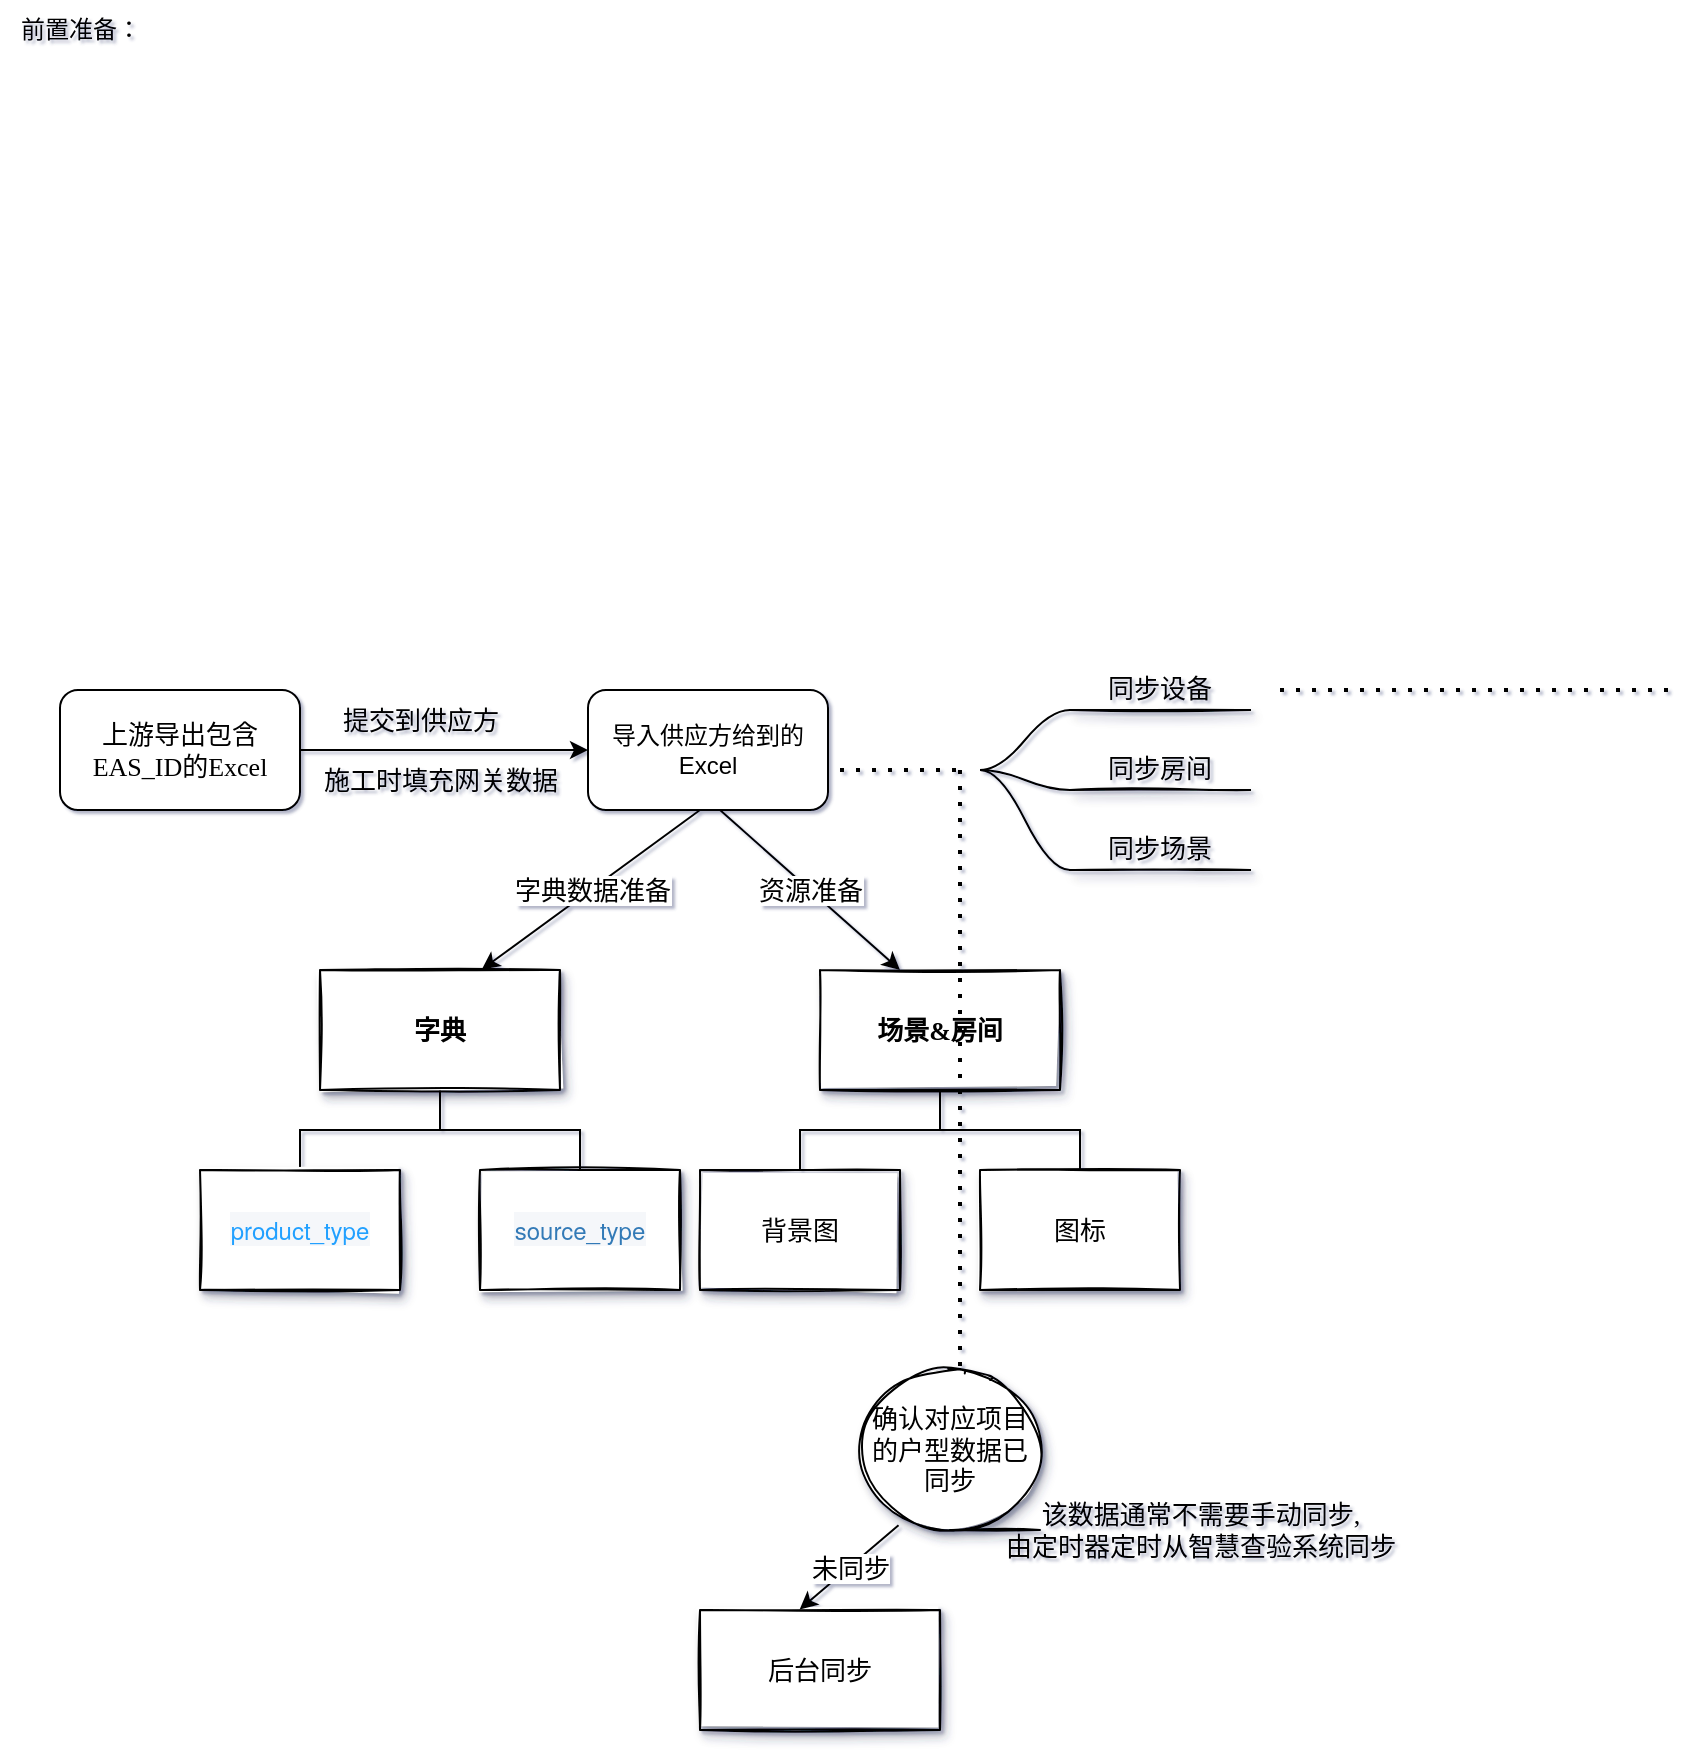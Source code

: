 <mxfile version="20.4.0" type="github">
  <diagram id="gWpfDHFNE3KKYQMcA2ZL" name="第 1 页">
    <mxGraphModel dx="1366" dy="816" grid="1" gridSize="10" guides="1" tooltips="1" connect="1" arrows="1" fold="1" page="1" pageScale="1" pageWidth="827" pageHeight="1169" math="0" shadow="1">
      <root>
        <mxCell id="0" />
        <mxCell id="1" parent="0" />
        <mxCell id="KSl4At89BIPdw04Hjlh8-5" value="导入供应方给到的Excel" style="rounded=1;whiteSpace=wrap;html=1;" vertex="1" parent="1">
          <mxGeometry x="334" y="360" width="120" height="60" as="geometry" />
        </mxCell>
        <mxCell id="KSl4At89BIPdw04Hjlh8-6" value="前置准备：" style="text;html=1;align=center;verticalAlign=middle;resizable=0;points=[];autosize=1;strokeColor=none;fillColor=none;strokeWidth=18;" vertex="1" parent="1">
          <mxGeometry x="40" y="15" width="80" height="30" as="geometry" />
        </mxCell>
        <mxCell id="KSl4At89BIPdw04Hjlh8-8" style="edgeStyle=orthogonalEdgeStyle;rounded=0;orthogonalLoop=1;jettySize=auto;html=1;exitX=1;exitY=0.5;exitDx=0;exitDy=0;entryX=0;entryY=0.5;entryDx=0;entryDy=0;fontFamily=Verdana;fontSize=13;" edge="1" parent="1" source="KSl4At89BIPdw04Hjlh8-7" target="KSl4At89BIPdw04Hjlh8-5">
          <mxGeometry relative="1" as="geometry" />
        </mxCell>
        <mxCell id="KSl4At89BIPdw04Hjlh8-7" value="上游导出包含EAS_ID的Excel" style="rounded=1;whiteSpace=wrap;html=1;strokeWidth=1;fontFamily=Verdana;fontSize=13;strokeColor=default;" vertex="1" parent="1">
          <mxGeometry x="70" y="360" width="120" height="60" as="geometry" />
        </mxCell>
        <mxCell id="KSl4At89BIPdw04Hjlh8-9" value="提交到供应方" style="text;html=1;align=center;verticalAlign=middle;resizable=0;points=[];autosize=1;strokeColor=none;fillColor=none;fontSize=13;fontFamily=Verdana;" vertex="1" parent="1">
          <mxGeometry x="200" y="360" width="100" height="30" as="geometry" />
        </mxCell>
        <mxCell id="KSl4At89BIPdw04Hjlh8-12" value="施工时填充网关数据" style="text;html=1;align=center;verticalAlign=middle;resizable=0;points=[];autosize=1;strokeColor=none;fillColor=none;fontSize=13;fontFamily=Verdana;" vertex="1" parent="1">
          <mxGeometry x="190" y="390" width="140" height="30" as="geometry" />
        </mxCell>
        <mxCell id="KSl4At89BIPdw04Hjlh8-18" value="同步设备" style="whiteSpace=wrap;html=1;shape=partialRectangle;top=0;left=0;bottom=1;right=0;points=[[0,1],[1,1]];fillColor=none;align=center;verticalAlign=bottom;routingCenterY=0.5;snapToPoint=1;recursiveResize=0;autosize=1;treeFolding=1;treeMoving=1;newEdgeStyle={&quot;edgeStyle&quot;:&quot;entityRelationEdgeStyle&quot;,&quot;startArrow&quot;:&quot;none&quot;,&quot;endArrow&quot;:&quot;none&quot;,&quot;segment&quot;:10,&quot;curved&quot;:1};strokeColor=default;strokeWidth=1;fontFamily=Verdana;fontSize=13;shadow=1;sketch=1;" vertex="1" parent="1">
          <mxGeometry x="575" y="340" width="90" height="30" as="geometry" />
        </mxCell>
        <mxCell id="KSl4At89BIPdw04Hjlh8-19" value="" style="edgeStyle=entityRelationEdgeStyle;startArrow=none;endArrow=none;segment=10;curved=1;rounded=0;fontFamily=Verdana;fontSize=13;" edge="1" parent="1" target="KSl4At89BIPdw04Hjlh8-18">
          <mxGeometry relative="1" as="geometry">
            <mxPoint x="530" y="400" as="sourcePoint" />
          </mxGeometry>
        </mxCell>
        <mxCell id="KSl4At89BIPdw04Hjlh8-20" value="同步房间" style="whiteSpace=wrap;html=1;shape=partialRectangle;top=0;left=0;bottom=1;right=0;points=[[0,1],[1,1]];fillColor=none;align=center;verticalAlign=bottom;routingCenterY=0.5;snapToPoint=1;recursiveResize=0;autosize=1;treeFolding=1;treeMoving=1;newEdgeStyle={&quot;edgeStyle&quot;:&quot;entityRelationEdgeStyle&quot;,&quot;startArrow&quot;:&quot;none&quot;,&quot;endArrow&quot;:&quot;none&quot;,&quot;segment&quot;:10,&quot;curved&quot;:1};strokeColor=default;strokeWidth=1;fontFamily=Verdana;fontSize=13;shadow=1;sketch=1;" vertex="1" parent="1">
          <mxGeometry x="575" y="380" width="90" height="30" as="geometry" />
        </mxCell>
        <mxCell id="KSl4At89BIPdw04Hjlh8-21" value="" style="edgeStyle=entityRelationEdgeStyle;startArrow=none;endArrow=none;segment=10;curved=1;rounded=0;fontFamily=Verdana;fontSize=13;" edge="1" parent="1" target="KSl4At89BIPdw04Hjlh8-20">
          <mxGeometry relative="1" as="geometry">
            <mxPoint x="530" y="400" as="sourcePoint" />
          </mxGeometry>
        </mxCell>
        <mxCell id="KSl4At89BIPdw04Hjlh8-22" value="同步场景" style="whiteSpace=wrap;html=1;shape=partialRectangle;top=0;left=0;bottom=1;right=0;points=[[0,1],[1,1]];fillColor=none;align=center;verticalAlign=bottom;routingCenterY=0.5;snapToPoint=1;recursiveResize=0;autosize=1;treeFolding=1;treeMoving=1;newEdgeStyle={&quot;edgeStyle&quot;:&quot;entityRelationEdgeStyle&quot;,&quot;startArrow&quot;:&quot;none&quot;,&quot;endArrow&quot;:&quot;none&quot;,&quot;segment&quot;:10,&quot;curved&quot;:1};strokeColor=default;strokeWidth=1;fontFamily=Verdana;fontSize=13;shadow=1;sketch=1;" vertex="1" parent="1">
          <mxGeometry x="575" y="420" width="90" height="30" as="geometry" />
        </mxCell>
        <mxCell id="KSl4At89BIPdw04Hjlh8-23" value="" style="edgeStyle=entityRelationEdgeStyle;startArrow=none;endArrow=none;segment=10;curved=1;rounded=0;fontFamily=Verdana;fontSize=13;" edge="1" parent="1" target="KSl4At89BIPdw04Hjlh8-22">
          <mxGeometry relative="1" as="geometry">
            <mxPoint x="530" y="400" as="sourcePoint" />
          </mxGeometry>
        </mxCell>
        <mxCell id="KSl4At89BIPdw04Hjlh8-28" value="" style="edgeStyle=elbowEdgeStyle;elbow=vertical;startArrow=none;endArrow=none;rounded=0;fontFamily=Verdana;fontSize=13;" edge="1" parent="1" source="KSl4At89BIPdw04Hjlh8-30" target="KSl4At89BIPdw04Hjlh8-31">
          <mxGeometry relative="1" as="geometry" />
        </mxCell>
        <mxCell id="KSl4At89BIPdw04Hjlh8-29" value="" style="edgeStyle=elbowEdgeStyle;elbow=vertical;startArrow=none;endArrow=none;rounded=0;fontFamily=Verdana;fontSize=13;" edge="1" parent="1" source="KSl4At89BIPdw04Hjlh8-30" target="KSl4At89BIPdw04Hjlh8-32">
          <mxGeometry relative="1" as="geometry" />
        </mxCell>
        <UserObject label="&lt;span style=&quot;font-weight: 700;&quot;&gt;字典&lt;/span&gt;" treeRoot="1" id="KSl4At89BIPdw04Hjlh8-30">
          <mxCell style="whiteSpace=wrap;html=1;align=center;treeFolding=1;treeMoving=1;newEdgeStyle={&quot;edgeStyle&quot;:&quot;elbowEdgeStyle&quot;,&quot;startArrow&quot;:&quot;none&quot;,&quot;endArrow&quot;:&quot;none&quot;};shadow=1;sketch=1;strokeColor=default;strokeWidth=1;fontFamily=Verdana;fontSize=13;" vertex="1" parent="1">
            <mxGeometry x="200" y="500" width="120" height="60" as="geometry" />
          </mxCell>
        </UserObject>
        <mxCell id="KSl4At89BIPdw04Hjlh8-31" value="&lt;a style=&quot;box-sizing: inherit; background-color: rgb(245, 247, 250); cursor: pointer; color: rgb(32, 160, 255); text-decoration-line: none; font-family: &amp;quot;Helvetica Neue&amp;quot;, Helvetica, &amp;quot;PingFang SC&amp;quot;, &amp;quot;Hiragino Sans GB&amp;quot;, &amp;quot;Microsoft YaHei&amp;quot;, Arial, sans-serif; font-size: 12px;&quot; class=&quot;link-type&quot; href=&quot;http://10.220.88.97:8081/#/dict/type/data/60&quot;&gt;&lt;span style=&quot;box-sizing: inherit;&quot;&gt;product_type&lt;/span&gt;&lt;/a&gt;" style="whiteSpace=wrap;html=1;align=center;verticalAlign=middle;treeFolding=1;treeMoving=1;newEdgeStyle={&quot;edgeStyle&quot;:&quot;elbowEdgeStyle&quot;,&quot;startArrow&quot;:&quot;none&quot;,&quot;endArrow&quot;:&quot;none&quot;};shadow=1;sketch=1;strokeColor=default;strokeWidth=1;fontFamily=Verdana;fontSize=13;" vertex="1" parent="1">
          <mxGeometry x="140" y="600" width="100" height="60" as="geometry" />
        </mxCell>
        <mxCell id="KSl4At89BIPdw04Hjlh8-32" value="&lt;a style=&quot;box-sizing: inherit; background-color: rgb(245, 247, 250); cursor: pointer; color: rgb(51, 122, 183); text-decoration-line: none; font-family: &amp;quot;Helvetica Neue&amp;quot;, Helvetica, &amp;quot;PingFang SC&amp;quot;, &amp;quot;Hiragino Sans GB&amp;quot;, &amp;quot;Microsoft YaHei&amp;quot;, Arial, sans-serif; font-size: 12px;&quot; class=&quot;link-type&quot; href=&quot;http://10.220.88.97:8081/#/dict/type/data/58&quot;&gt;&lt;span style=&quot;box-sizing: inherit;&quot;&gt;source_type&lt;/span&gt;&lt;/a&gt;" style="whiteSpace=wrap;html=1;align=center;verticalAlign=middle;treeFolding=1;treeMoving=1;newEdgeStyle={&quot;edgeStyle&quot;:&quot;elbowEdgeStyle&quot;,&quot;startArrow&quot;:&quot;none&quot;,&quot;endArrow&quot;:&quot;none&quot;};shadow=1;sketch=1;strokeColor=default;strokeWidth=1;fontFamily=Verdana;fontSize=13;" vertex="1" parent="1">
          <mxGeometry x="280" y="600" width="100" height="60" as="geometry" />
        </mxCell>
        <mxCell id="KSl4At89BIPdw04Hjlh8-33" value="" style="endArrow=classic;html=1;rounded=0;fontFamily=Verdana;fontSize=13;entryX=0.674;entryY=-0.004;entryDx=0;entryDy=0;entryPerimeter=0;" edge="1" parent="1" target="KSl4At89BIPdw04Hjlh8-30">
          <mxGeometry relative="1" as="geometry">
            <mxPoint x="390" y="420" as="sourcePoint" />
            <mxPoint x="450" y="540" as="targetPoint" />
          </mxGeometry>
        </mxCell>
        <mxCell id="KSl4At89BIPdw04Hjlh8-34" value="字典数据准备" style="edgeLabel;resizable=0;html=1;align=center;verticalAlign=middle;shadow=1;sketch=1;strokeColor=default;strokeWidth=1;fontFamily=Verdana;fontSize=13;" connectable="0" vertex="1" parent="KSl4At89BIPdw04Hjlh8-33">
          <mxGeometry relative="1" as="geometry" />
        </mxCell>
        <mxCell id="KSl4At89BIPdw04Hjlh8-35" value="" style="endArrow=classic;html=1;rounded=0;fontFamily=Verdana;fontSize=13;" edge="1" parent="1">
          <mxGeometry relative="1" as="geometry">
            <mxPoint x="400" y="420" as="sourcePoint" />
            <mxPoint x="490" y="500" as="targetPoint" />
          </mxGeometry>
        </mxCell>
        <mxCell id="KSl4At89BIPdw04Hjlh8-36" value="资源准备" style="edgeLabel;resizable=0;html=1;align=center;verticalAlign=middle;shadow=1;sketch=1;strokeColor=default;strokeWidth=1;fontFamily=Verdana;fontSize=13;" connectable="0" vertex="1" parent="KSl4At89BIPdw04Hjlh8-35">
          <mxGeometry relative="1" as="geometry" />
        </mxCell>
        <mxCell id="KSl4At89BIPdw04Hjlh8-37" value="" style="edgeStyle=elbowEdgeStyle;elbow=vertical;startArrow=none;endArrow=none;rounded=0;fontFamily=Verdana;fontSize=13;" edge="1" parent="1" source="KSl4At89BIPdw04Hjlh8-39" target="KSl4At89BIPdw04Hjlh8-40">
          <mxGeometry relative="1" as="geometry" />
        </mxCell>
        <mxCell id="KSl4At89BIPdw04Hjlh8-38" value="" style="edgeStyle=elbowEdgeStyle;elbow=vertical;startArrow=none;endArrow=none;rounded=0;fontFamily=Verdana;fontSize=13;" edge="1" parent="1" source="KSl4At89BIPdw04Hjlh8-39" target="KSl4At89BIPdw04Hjlh8-41">
          <mxGeometry relative="1" as="geometry" />
        </mxCell>
        <UserObject label="&lt;span style=&quot;font-weight: 700;&quot;&gt;场景&amp;amp;房间&lt;/span&gt;" treeRoot="1" id="KSl4At89BIPdw04Hjlh8-39">
          <mxCell style="whiteSpace=wrap;html=1;align=center;treeFolding=1;treeMoving=1;newEdgeStyle={&quot;edgeStyle&quot;:&quot;elbowEdgeStyle&quot;,&quot;startArrow&quot;:&quot;none&quot;,&quot;endArrow&quot;:&quot;none&quot;};shadow=1;sketch=1;strokeColor=default;strokeWidth=1;fontFamily=Verdana;fontSize=13;" vertex="1" parent="1">
            <mxGeometry x="450" y="500" width="120" height="60" as="geometry" />
          </mxCell>
        </UserObject>
        <mxCell id="KSl4At89BIPdw04Hjlh8-40" value="背景图" style="whiteSpace=wrap;html=1;align=center;verticalAlign=middle;treeFolding=1;treeMoving=1;newEdgeStyle={&quot;edgeStyle&quot;:&quot;elbowEdgeStyle&quot;,&quot;startArrow&quot;:&quot;none&quot;,&quot;endArrow&quot;:&quot;none&quot;};shadow=1;sketch=1;strokeColor=default;strokeWidth=1;fontFamily=Verdana;fontSize=13;" vertex="1" parent="1">
          <mxGeometry x="390" y="600" width="100" height="60" as="geometry" />
        </mxCell>
        <mxCell id="KSl4At89BIPdw04Hjlh8-41" value="图标" style="whiteSpace=wrap;html=1;align=center;verticalAlign=middle;treeFolding=1;treeMoving=1;newEdgeStyle={&quot;edgeStyle&quot;:&quot;elbowEdgeStyle&quot;,&quot;startArrow&quot;:&quot;none&quot;,&quot;endArrow&quot;:&quot;none&quot;};shadow=1;sketch=1;strokeColor=default;strokeWidth=1;fontFamily=Verdana;fontSize=13;" vertex="1" parent="1">
          <mxGeometry x="530" y="600" width="100" height="60" as="geometry" />
        </mxCell>
        <mxCell id="KSl4At89BIPdw04Hjlh8-43" value="" style="endArrow=none;dashed=1;html=1;dashPattern=1 3;strokeWidth=2;rounded=0;fontFamily=Verdana;fontSize=13;" edge="1" parent="1">
          <mxGeometry width="50" height="50" relative="1" as="geometry">
            <mxPoint x="460" y="400" as="sourcePoint" />
            <mxPoint x="520" y="400" as="targetPoint" />
          </mxGeometry>
        </mxCell>
        <mxCell id="KSl4At89BIPdw04Hjlh8-44" value="" style="endArrow=none;dashed=1;html=1;dashPattern=1 3;strokeWidth=2;rounded=0;fontFamily=Verdana;fontSize=13;" edge="1" parent="1">
          <mxGeometry width="50" height="50" relative="1" as="geometry">
            <mxPoint x="520" y="770" as="sourcePoint" />
            <mxPoint x="520" y="400" as="targetPoint" />
          </mxGeometry>
        </mxCell>
        <mxCell id="KSl4At89BIPdw04Hjlh8-45" value="确认对应项目的户型数据已同步" style="shape=tapeData;whiteSpace=wrap;html=1;perimeter=ellipsePerimeter;shadow=1;sketch=1;strokeColor=default;strokeWidth=1;fontFamily=Verdana;fontSize=13;" vertex="1" parent="1">
          <mxGeometry x="470" y="700" width="90" height="80" as="geometry" />
        </mxCell>
        <mxCell id="KSl4At89BIPdw04Hjlh8-59" value="后台同步" style="rounded=0;whiteSpace=wrap;html=1;shadow=1;sketch=1;strokeColor=default;strokeWidth=1;fontFamily=Verdana;fontSize=13;" vertex="1" parent="1">
          <mxGeometry x="390" y="820" width="120" height="60" as="geometry" />
        </mxCell>
        <mxCell id="KSl4At89BIPdw04Hjlh8-62" value="" style="endArrow=classic;html=1;rounded=0;fontFamily=Verdana;fontSize=13;exitX=0.214;exitY=0.971;exitDx=0;exitDy=0;entryX=0.415;entryY=-0.004;entryDx=0;entryDy=0;entryPerimeter=0;exitPerimeter=0;" edge="1" parent="1" source="KSl4At89BIPdw04Hjlh8-45" target="KSl4At89BIPdw04Hjlh8-59">
          <mxGeometry relative="1" as="geometry">
            <mxPoint x="475" y="800" as="sourcePoint" />
            <mxPoint x="575" y="800" as="targetPoint" />
          </mxGeometry>
        </mxCell>
        <mxCell id="KSl4At89BIPdw04Hjlh8-63" value="未同步" style="edgeLabel;resizable=0;html=1;align=center;verticalAlign=middle;shadow=1;sketch=1;strokeColor=default;strokeWidth=1;fontFamily=Verdana;fontSize=13;" connectable="0" vertex="1" parent="KSl4At89BIPdw04Hjlh8-62">
          <mxGeometry relative="1" as="geometry" />
        </mxCell>
        <mxCell id="KSl4At89BIPdw04Hjlh8-64" value="该数据通常不需要手动同步,&lt;br&gt;由定时器定时从智慧查验系统同步" style="text;html=1;align=center;verticalAlign=middle;resizable=0;points=[];autosize=1;strokeColor=none;fillColor=none;fontSize=13;fontFamily=Verdana;" vertex="1" parent="1">
          <mxGeometry x="530" y="760" width="220" height="40" as="geometry" />
        </mxCell>
        <mxCell id="KSl4At89BIPdw04Hjlh8-65" value="" style="endArrow=none;dashed=1;html=1;dashPattern=1 3;strokeWidth=2;rounded=0;fontFamily=Verdana;fontSize=13;" edge="1" parent="1">
          <mxGeometry width="50" height="50" relative="1" as="geometry">
            <mxPoint x="680" y="360" as="sourcePoint" />
            <mxPoint x="880" y="360" as="targetPoint" />
          </mxGeometry>
        </mxCell>
      </root>
    </mxGraphModel>
  </diagram>
</mxfile>
